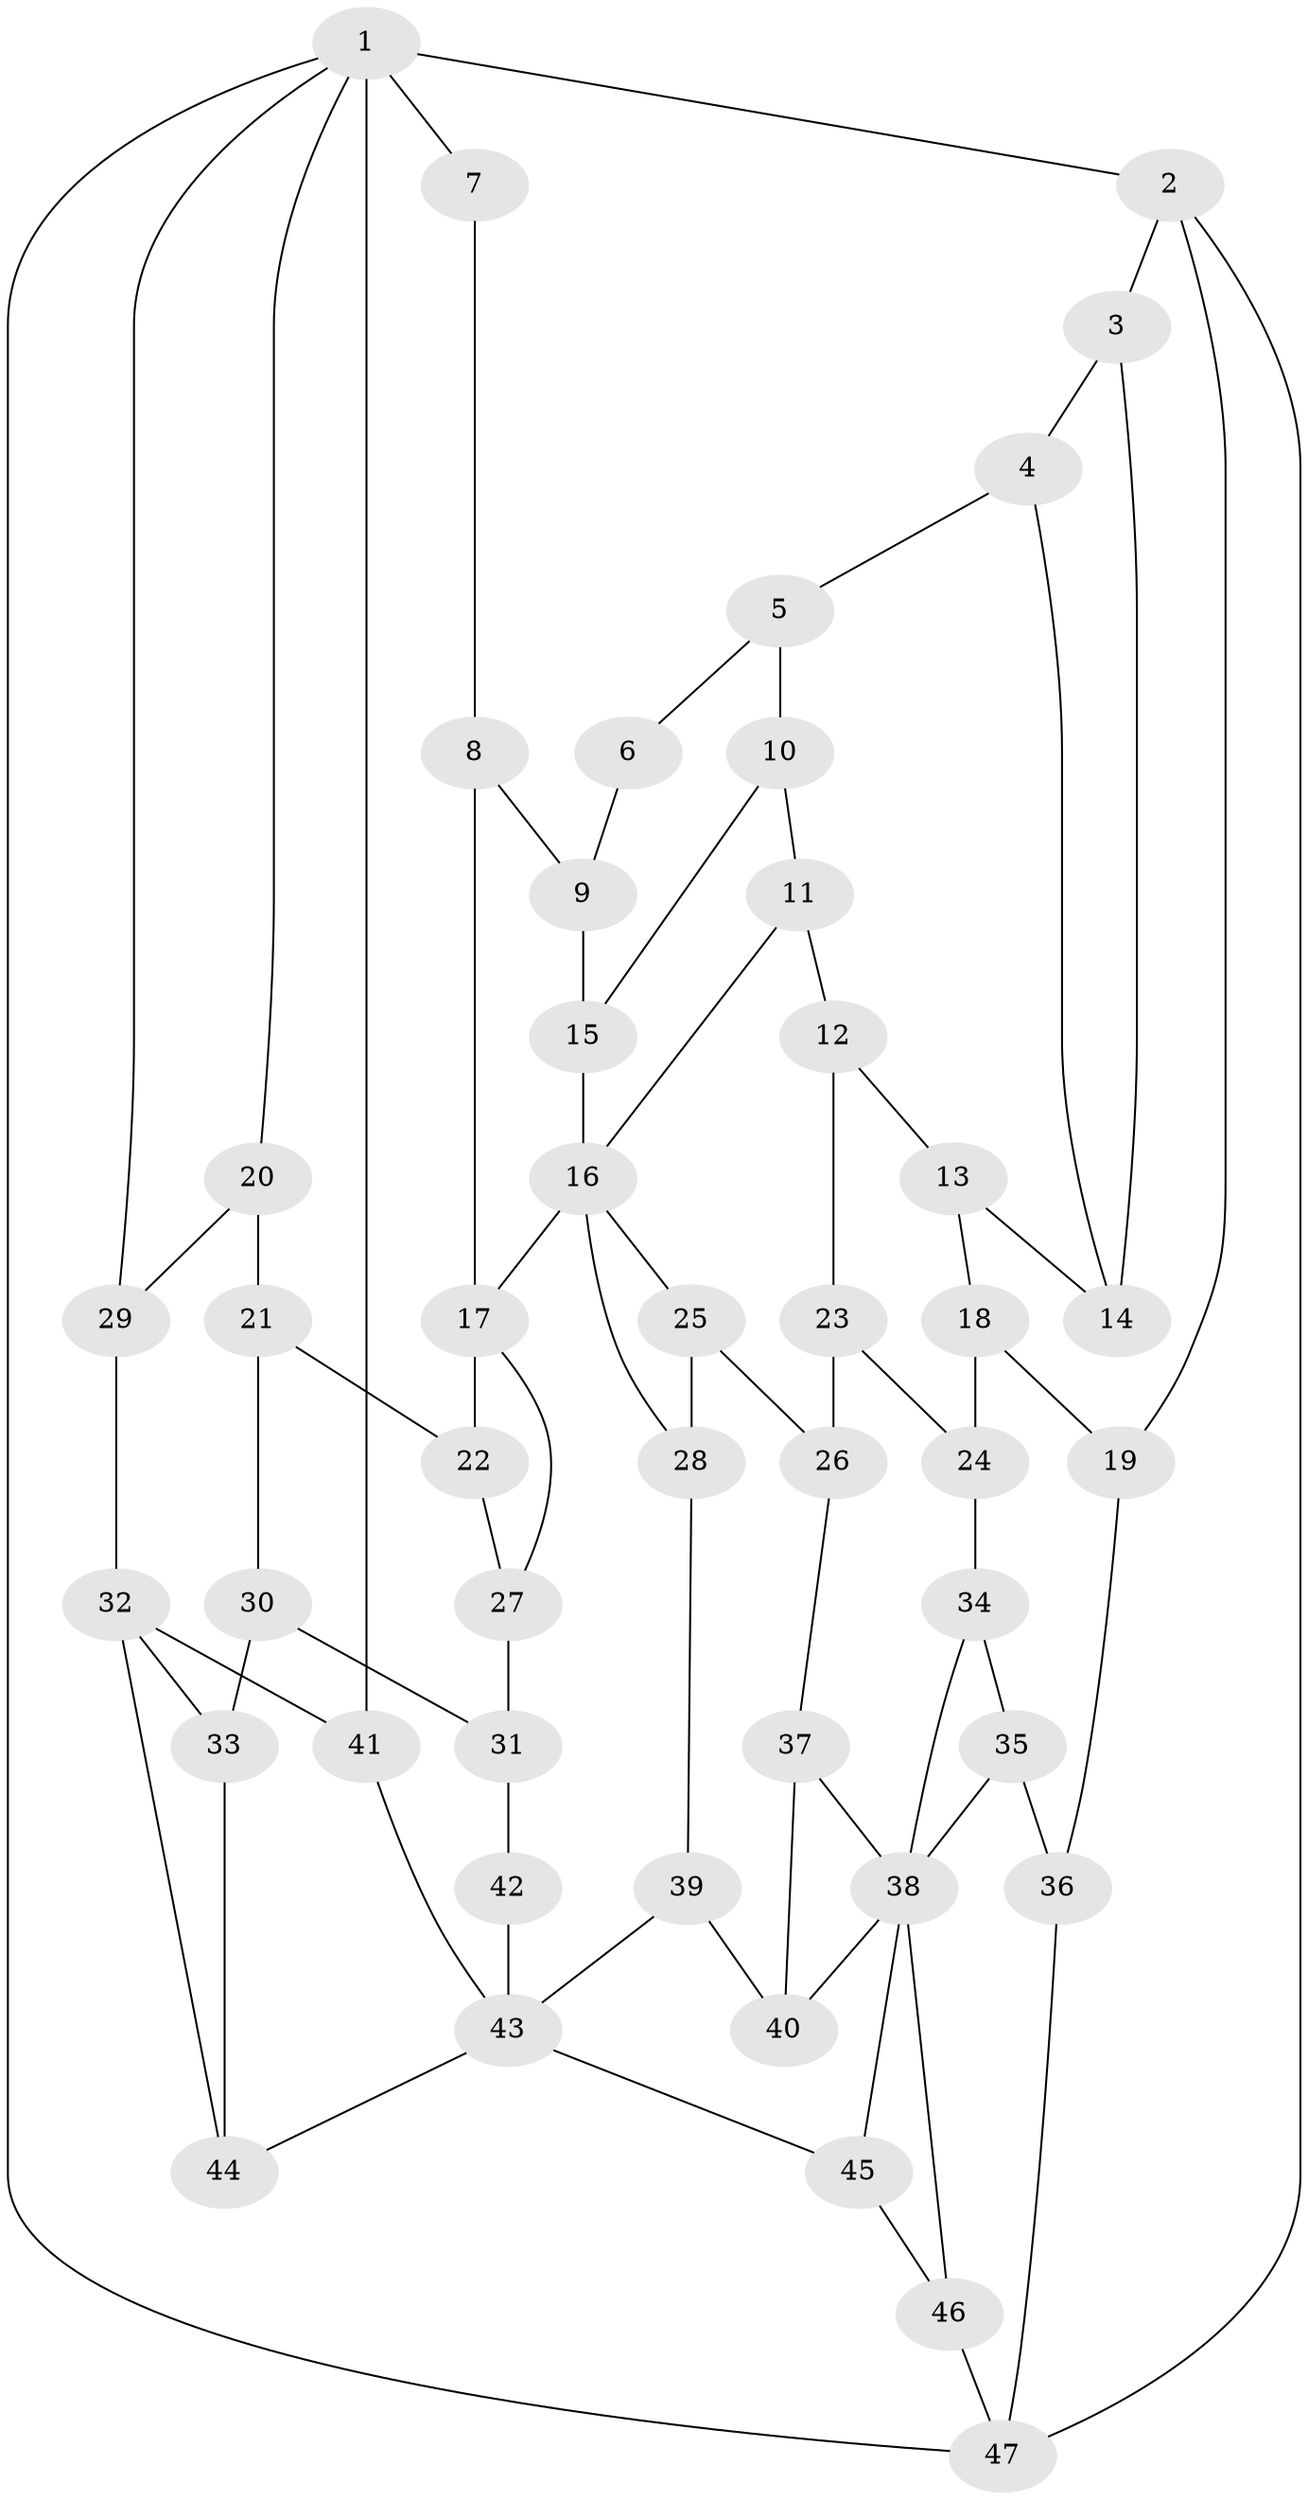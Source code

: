 // original degree distribution, {3: 0.03076923076923077, 6: 0.2, 4: 0.24615384615384617, 5: 0.5230769230769231}
// Generated by graph-tools (version 1.1) at 2025/54/03/04/25 22:54:41]
// undirected, 47 vertices, 76 edges
graph export_dot {
  node [color=gray90,style=filled];
  1;
  2;
  3;
  4;
  5;
  6;
  7;
  8;
  9;
  10;
  11;
  12;
  13;
  14;
  15;
  16;
  17;
  18;
  19;
  20;
  21;
  22;
  23;
  24;
  25;
  26;
  27;
  28;
  29;
  30;
  31;
  32;
  33;
  34;
  35;
  36;
  37;
  38;
  39;
  40;
  41;
  42;
  43;
  44;
  45;
  46;
  47;
  1 -- 2 [weight=1.0];
  1 -- 7 [weight=2.0];
  1 -- 20 [weight=1.0];
  1 -- 29 [weight=1.0];
  1 -- 41 [weight=1.0];
  1 -- 47 [weight=1.0];
  2 -- 3 [weight=1.0];
  2 -- 19 [weight=1.0];
  2 -- 47 [weight=1.0];
  3 -- 4 [weight=1.0];
  3 -- 14 [weight=1.0];
  4 -- 5 [weight=1.0];
  4 -- 14 [weight=1.0];
  5 -- 6 [weight=1.0];
  5 -- 10 [weight=1.0];
  6 -- 9 [weight=1.0];
  7 -- 8 [weight=1.0];
  8 -- 9 [weight=1.0];
  8 -- 17 [weight=1.0];
  9 -- 15 [weight=1.0];
  10 -- 11 [weight=1.0];
  10 -- 15 [weight=1.0];
  11 -- 12 [weight=1.0];
  11 -- 16 [weight=1.0];
  12 -- 13 [weight=1.0];
  12 -- 23 [weight=1.0];
  13 -- 14 [weight=1.0];
  13 -- 18 [weight=1.0];
  15 -- 16 [weight=1.0];
  16 -- 17 [weight=2.0];
  16 -- 25 [weight=1.0];
  16 -- 28 [weight=1.0];
  17 -- 22 [weight=1.0];
  17 -- 27 [weight=1.0];
  18 -- 19 [weight=1.0];
  18 -- 24 [weight=1.0];
  19 -- 36 [weight=1.0];
  20 -- 21 [weight=1.0];
  20 -- 29 [weight=1.0];
  21 -- 22 [weight=1.0];
  21 -- 30 [weight=1.0];
  22 -- 27 [weight=1.0];
  23 -- 24 [weight=1.0];
  23 -- 26 [weight=1.0];
  24 -- 34 [weight=1.0];
  25 -- 26 [weight=1.0];
  25 -- 28 [weight=1.0];
  26 -- 37 [weight=1.0];
  27 -- 31 [weight=1.0];
  28 -- 39 [weight=1.0];
  29 -- 32 [weight=1.0];
  30 -- 31 [weight=1.0];
  30 -- 33 [weight=1.0];
  31 -- 42 [weight=1.0];
  32 -- 33 [weight=1.0];
  32 -- 41 [weight=1.0];
  32 -- 44 [weight=1.0];
  33 -- 44 [weight=1.0];
  34 -- 35 [weight=1.0];
  34 -- 38 [weight=1.0];
  35 -- 36 [weight=1.0];
  35 -- 38 [weight=1.0];
  36 -- 47 [weight=1.0];
  37 -- 38 [weight=1.0];
  37 -- 40 [weight=1.0];
  38 -- 40 [weight=1.0];
  38 -- 45 [weight=1.0];
  38 -- 46 [weight=1.0];
  39 -- 40 [weight=1.0];
  39 -- 43 [weight=1.0];
  41 -- 43 [weight=1.0];
  42 -- 43 [weight=2.0];
  43 -- 44 [weight=1.0];
  43 -- 45 [weight=1.0];
  45 -- 46 [weight=1.0];
  46 -- 47 [weight=1.0];
}
